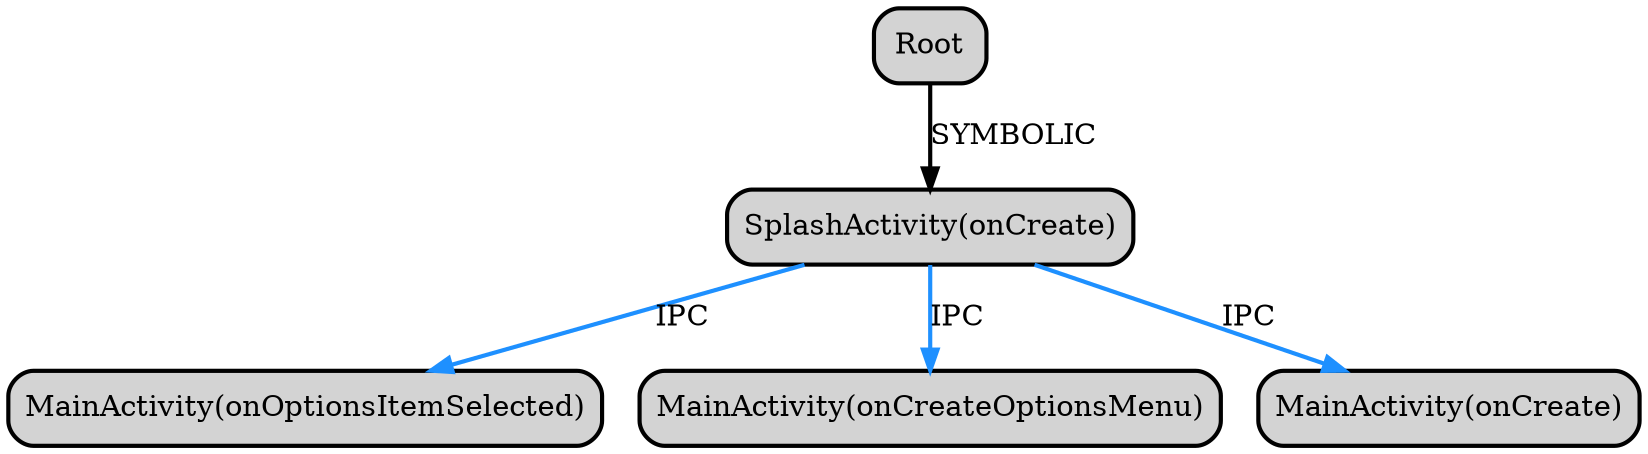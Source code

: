 digraph "CallGraph" {
    node [style="rounded,bold,filled"];
    node [shape=box];
    "Root" [label="Root",];
    "cz.martykan.forecastie.activities.SplashActivity: void onCreate(android.os.Bundle)" [label="SplashActivity(onCreate)",];
    "Root"->"cz.martykan.forecastie.activities.SplashActivity: void onCreate(android.os.Bundle)" [label="SYMBOLIC",style=bold,color=black,];
    "cz.martykan.forecastie.activities.MainActivity: boolean onOptionsItemSelected(android.view.MenuItem)" [label="MainActivity(onOptionsItemSelected)",];
    "cz.martykan.forecastie.activities.SplashActivity: void onCreate(android.os.Bundle)"->"cz.martykan.forecastie.activities.MainActivity: boolean onOptionsItemSelected(android.view.MenuItem)" [label="IPC",style=bold,color=dodgerblue,];
    "cz.martykan.forecastie.activities.MainActivity: boolean onCreateOptionsMenu(android.view.Menu)" [label="MainActivity(onCreateOptionsMenu)",];
    "cz.martykan.forecastie.activities.SplashActivity: void onCreate(android.os.Bundle)"->"cz.martykan.forecastie.activities.MainActivity: boolean onCreateOptionsMenu(android.view.Menu)" [label="IPC",style=bold,color=dodgerblue,];
    "cz.martykan.forecastie.activities.MainActivity: void onCreate(android.os.Bundle)" [label="MainActivity(onCreate)",];
    "cz.martykan.forecastie.activities.SplashActivity: void onCreate(android.os.Bundle)"->"cz.martykan.forecastie.activities.MainActivity: void onCreate(android.os.Bundle)" [label="IPC",style=bold,color=dodgerblue,];
}
